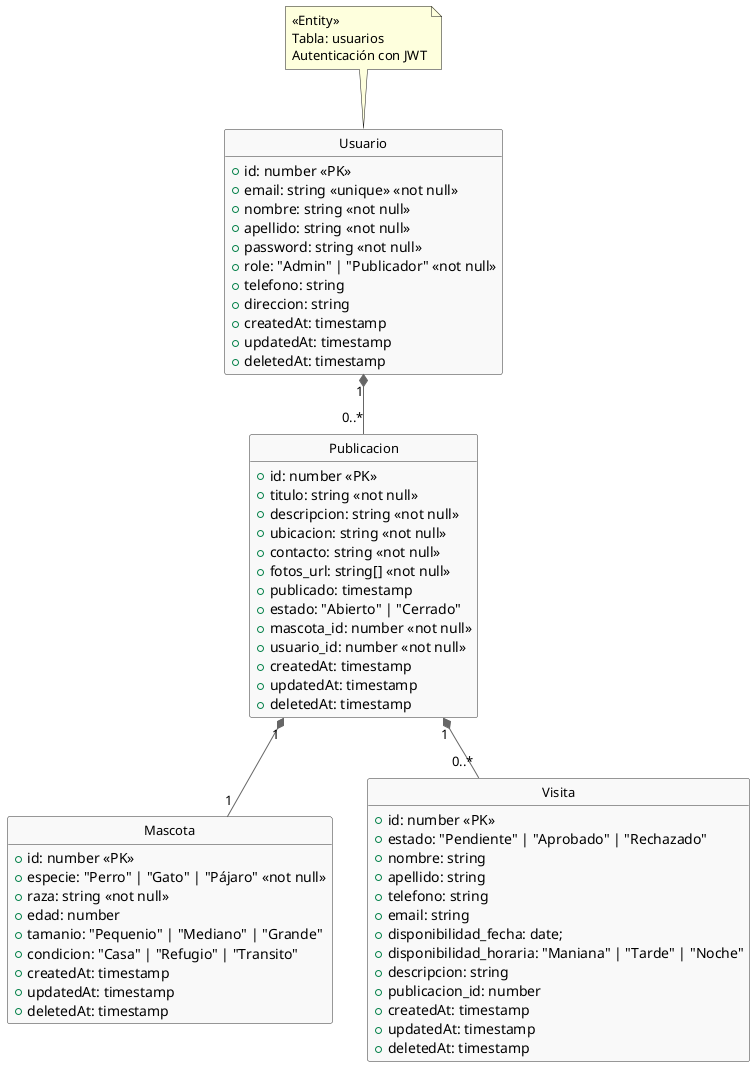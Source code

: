 @startuml AdoptDog_Class_Diagram

' ==== Configuración ====
skinparam class {
    BackgroundColor #f9f9f9
    BorderColor #333333
    ArrowColor #666666
    FontSize 13
}
hide circle
hide empty members

' ==== Entidades del Backend ====

class Usuario {
  +id: number <<PK>>
  +email: string <<unique>> <<not null>>
  +nombre: string <<not null>>
  +apellido: string <<not null>>
  +password: string <<not null>>
  +role: "Admin" | "Publicador" <<not null>>
  +telefono: string 
  +direccion: string
  +createdAt: timestamp
  +updatedAt: timestamp
  +deletedAt: timestamp
}

class Publicacion {
  +id: number <<PK>>
  +titulo: string <<not null>>
  +descripcion: string <<not null>>
  +ubicacion: string <<not null>>
  +contacto: string <<not null>>
  +fotos_url: string[] <<not null>>
  +publicado: timestamp
  +estado: "Abierto" | "Cerrado"
  +mascota_id: number <<not null>>
  +usuario_id: number <<not null>>
  +createdAt: timestamp
  +updatedAt: timestamp
  +deletedAt: timestamp
}

class Mascota {
  +id: number <<PK>>
  +especie: "Perro" | "Gato" | "Pájaro" <<not null>>
  +raza: string <<not null>>
  +edad: number 
  +tamanio: "Pequenio" | "Mediano" | "Grande"
  +condicion: "Casa" | "Refugio" | "Transito"
  +createdAt: timestamp
  +updatedAt: timestamp
  +deletedAt: timestamp
}

class Visita {
  +id: number <<PK>>
  +estado: "Pendiente" | "Aprobado" | "Rechazado"
  +nombre: string
  +apellido: string
  +telefono: string
  +email: string
  +disponibilidad_fecha: date;
  +disponibilidad_horaria: "Maniana" | "Tarde" | "Noche"
  +descripcion: string
  +publicacion_id: number
  +createdAt: timestamp
  +updatedAt: timestamp
  +deletedAt: timestamp
}

' ==== Relaciones ====

' Backend
Usuario "1" *-- "0..*" Publicacion
Publicacion "1" *-- "1" Mascota
Publicacion "1" *-- "0..*" Visita 


' ==== Notas ====
note top of Usuario
  <<Entity>>
  Tabla: usuarios
  Autenticación con JWT
end note

@enduml